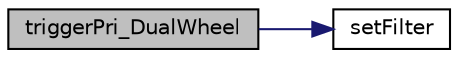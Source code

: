 digraph "triggerPri_DualWheel"
{
 // LATEX_PDF_SIZE
  edge [fontname="Helvetica",fontsize="10",labelfontname="Helvetica",labelfontsize="10"];
  node [fontname="Helvetica",fontsize="10",shape=record];
  rankdir="LR";
  Node101 [label="triggerPri_DualWheel",height=0.2,width=0.4,color="black", fillcolor="grey75", style="filled", fontcolor="black",tooltip=" "];
  Node101 -> Node102 [color="midnightblue",fontsize="10",style="solid",fontname="Helvetica"];
  Node102 [label="setFilter",height=0.2,width=0.4,color="black", fillcolor="white", style="filled",URL="$decoders_8ino.html#a7e47fa64b01c6c1908f133f37313b25e",tooltip=" "];
}
